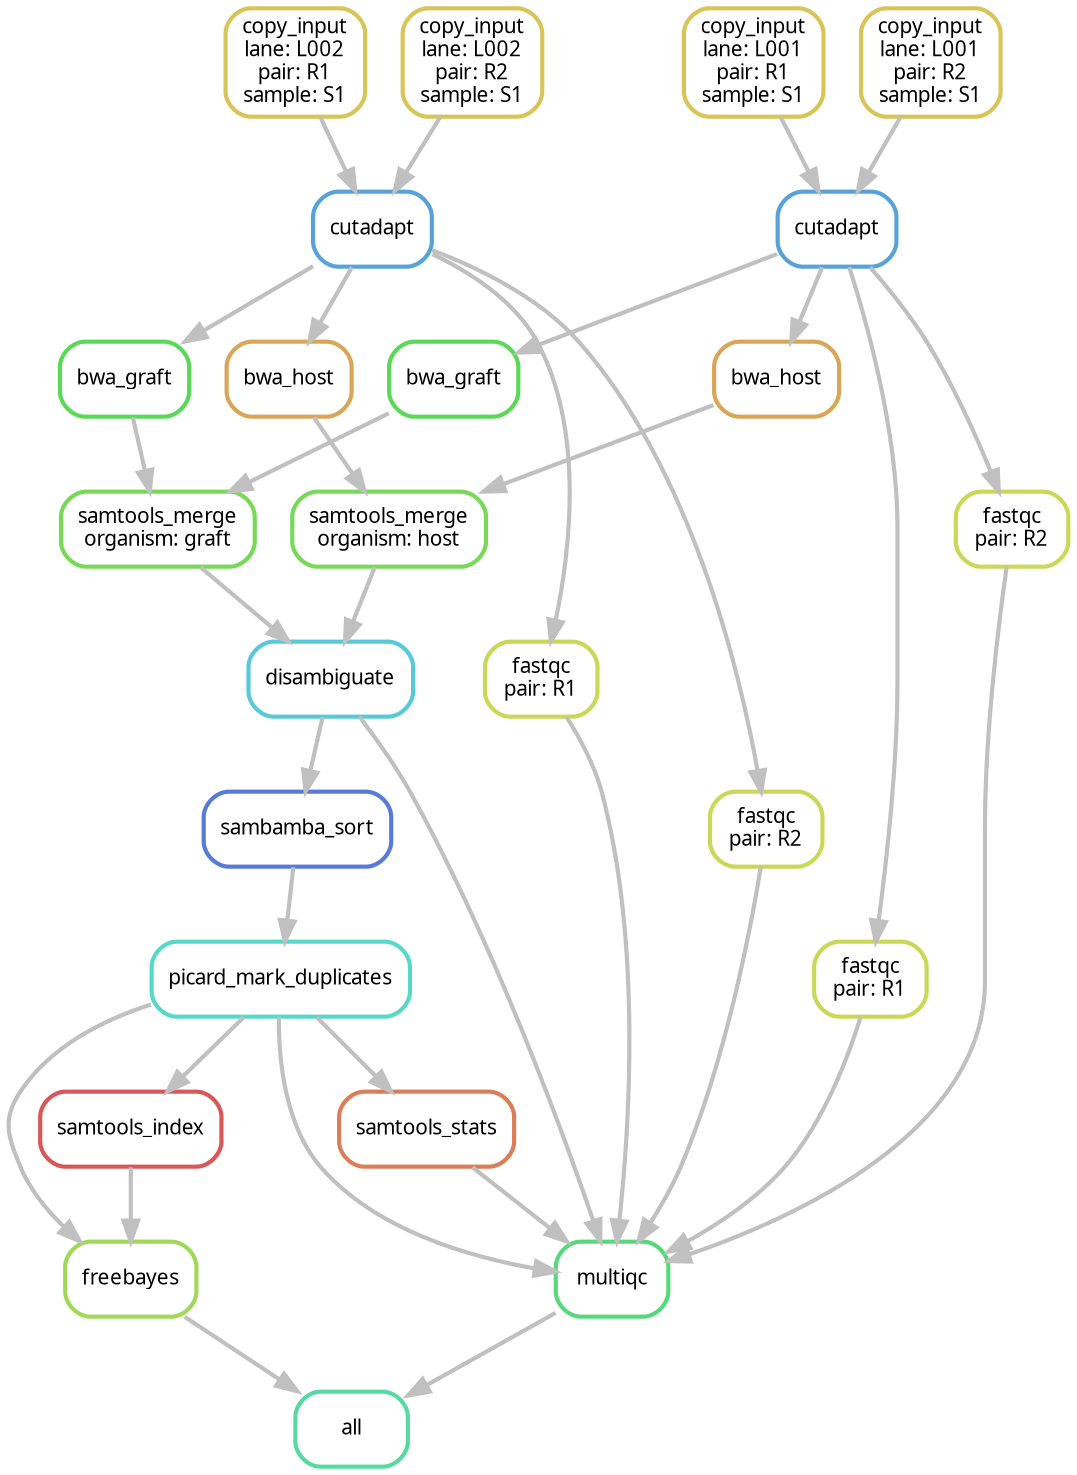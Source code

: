 digraph snakemake_dag {
    graph[bgcolor=white, margin=0];
    node[shape=box, style=rounded, fontname=sans,                 fontsize=10, penwidth=2];
    edge[penwidth=2, color=grey];
	0[label = "all", color = "0.43 0.6 0.85", style="rounded"];
	1[label = "freebayes", color = "0.24 0.6 0.85", style="rounded"];
	2[label = "picard_mark_duplicates", color = "0.48 0.6 0.85", style="rounded"];
	3[label = "sambamba_sort", color = "0.62 0.6 0.85", style="rounded"];
	4[label = "disambiguate", color = "0.52 0.6 0.85", style="rounded"];
	5[label = "samtools_merge\norganism: graft", color = "0.29 0.6 0.85", style="rounded"];
	6[label = "bwa_graft", color = "0.33 0.6 0.85", style="rounded"];
	7[label = "cutadapt", color = "0.57 0.6 0.85", style="rounded"];
	8[label = "copy_input\nlane: L001\npair: R1\nsample: S1", color = "0.14 0.6 0.85", style="rounded"];
	9[label = "copy_input\nlane: L001\npair: R2\nsample: S1", color = "0.14 0.6 0.85", style="rounded"];
	10[label = "bwa_graft", color = "0.33 0.6 0.85", style="rounded"];
	11[label = "cutadapt", color = "0.57 0.6 0.85", style="rounded"];
	12[label = "copy_input\nlane: L002\npair: R1\nsample: S1", color = "0.14 0.6 0.85", style="rounded"];
	13[label = "copy_input\nlane: L002\npair: R2\nsample: S1", color = "0.14 0.6 0.85", style="rounded"];
	14[label = "samtools_merge\norganism: host", color = "0.29 0.6 0.85", style="rounded"];
	15[label = "bwa_host", color = "0.10 0.6 0.85", style="rounded"];
	16[label = "bwa_host", color = "0.10 0.6 0.85", style="rounded"];
	17[label = "samtools_index", color = "0.00 0.6 0.85", style="rounded"];
	18[label = "multiqc", color = "0.38 0.6 0.85", style="rounded"];
	19[label = "fastqc\npair: R1", color = "0.19 0.6 0.85", style="rounded"];
	20[label = "fastqc\npair: R2", color = "0.19 0.6 0.85", style="rounded"];
	21[label = "fastqc\npair: R1", color = "0.19 0.6 0.85", style="rounded"];
	22[label = "fastqc\npair: R2", color = "0.19 0.6 0.85", style="rounded"];
	23[label = "samtools_stats", color = "0.05 0.6 0.85", style="rounded"];
	1 -> 0
	18 -> 0
	2 -> 1
	17 -> 1
	3 -> 2
	4 -> 3
	5 -> 4
	14 -> 4
	6 -> 5
	10 -> 5
	7 -> 6
	8 -> 7
	9 -> 7
	11 -> 10
	12 -> 11
	13 -> 11
	15 -> 14
	16 -> 14
	7 -> 15
	11 -> 16
	2 -> 17
	19 -> 18
	20 -> 18
	21 -> 18
	22 -> 18
	23 -> 18
	2 -> 18
	4 -> 18
	7 -> 19
	7 -> 20
	11 -> 21
	11 -> 22
	2 -> 23
}            
